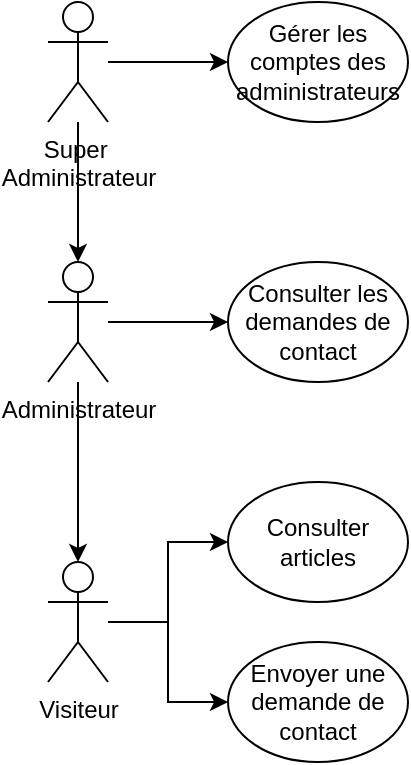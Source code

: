<mxfile version="28.1.2">
  <diagram name="Page-1" id="rrOZtnAAxFHzGU65b3Tm">
    <mxGraphModel dx="398" dy="478" grid="1" gridSize="10" guides="1" tooltips="1" connect="1" arrows="1" fold="1" page="1" pageScale="1" pageWidth="827" pageHeight="1169" math="0" shadow="0">
      <root>
        <mxCell id="0" />
        <mxCell id="1" parent="0" />
        <mxCell id="iOHGPWvH9yEI48IauRJa-2" value="Visiteur" style="shape=umlActor;verticalLabelPosition=bottom;verticalAlign=top;html=1;outlineConnect=0;" parent="1" vertex="1">
          <mxGeometry x="400" y="400" width="30" height="60" as="geometry" />
        </mxCell>
        <mxCell id="iOHGPWvH9yEI48IauRJa-3" value="Consulter articles" style="ellipse;whiteSpace=wrap;html=1;" parent="1" vertex="1">
          <mxGeometry x="490" y="360" width="90" height="60" as="geometry" />
        </mxCell>
        <mxCell id="iOHGPWvH9yEI48IauRJa-5" value="" style="curved=0;endArrow=classic;html=1;rounded=0;" parent="1" source="iOHGPWvH9yEI48IauRJa-2" target="iOHGPWvH9yEI48IauRJa-3" edge="1">
          <mxGeometry width="50" height="50" relative="1" as="geometry">
            <mxPoint x="500" y="400" as="sourcePoint" />
            <mxPoint x="550" y="350" as="targetPoint" />
            <Array as="points">
              <mxPoint x="460" y="430" />
              <mxPoint x="460" y="390" />
            </Array>
          </mxGeometry>
        </mxCell>
        <mxCell id="iOHGPWvH9yEI48IauRJa-6" value="Envoyer une demande de contact" style="ellipse;whiteSpace=wrap;html=1;" parent="1" vertex="1">
          <mxGeometry x="490" y="440" width="90" height="60" as="geometry" />
        </mxCell>
        <mxCell id="iOHGPWvH9yEI48IauRJa-7" value="" style="curved=0;endArrow=classic;html=1;rounded=0;" parent="1" source="iOHGPWvH9yEI48IauRJa-2" target="iOHGPWvH9yEI48IauRJa-6" edge="1">
          <mxGeometry width="50" height="50" relative="1" as="geometry">
            <mxPoint x="430" y="550" as="sourcePoint" />
            <mxPoint x="490" y="520" as="targetPoint" />
            <Array as="points">
              <mxPoint x="460" y="430" />
              <mxPoint x="460" y="470" />
            </Array>
          </mxGeometry>
        </mxCell>
        <mxCell id="5AgEbcg6kQUmjx5-JXXn-7" style="edgeStyle=orthogonalEdgeStyle;rounded=0;orthogonalLoop=1;jettySize=auto;html=1;" edge="1" parent="1" source="iOHGPWvH9yEI48IauRJa-11" target="iOHGPWvH9yEI48IauRJa-2">
          <mxGeometry relative="1" as="geometry" />
        </mxCell>
        <mxCell id="iOHGPWvH9yEI48IauRJa-11" value="Administrateur" style="shape=umlActor;verticalLabelPosition=bottom;verticalAlign=top;html=1;outlineConnect=0;" parent="1" vertex="1">
          <mxGeometry x="400" y="250" width="30" height="60" as="geometry" />
        </mxCell>
        <mxCell id="iOHGPWvH9yEI48IauRJa-16" value="Consulter les demandes de contact" style="ellipse;whiteSpace=wrap;html=1;" parent="1" vertex="1">
          <mxGeometry x="490" y="250" width="90" height="60" as="geometry" />
        </mxCell>
        <mxCell id="iOHGPWvH9yEI48IauRJa-17" value="" style="curved=0;endArrow=classic;html=1;rounded=0;" parent="1" source="iOHGPWvH9yEI48IauRJa-11" target="iOHGPWvH9yEI48IauRJa-16" edge="1">
          <mxGeometry width="50" height="50" relative="1" as="geometry">
            <mxPoint x="430" y="290" as="sourcePoint" />
            <mxPoint x="490" y="380" as="targetPoint" />
            <Array as="points" />
          </mxGeometry>
        </mxCell>
        <mxCell id="5AgEbcg6kQUmjx5-JXXn-5" style="edgeStyle=orthogonalEdgeStyle;rounded=0;orthogonalLoop=1;jettySize=auto;html=1;" edge="1" parent="1" source="5AgEbcg6kQUmjx5-JXXn-2" target="5AgEbcg6kQUmjx5-JXXn-4">
          <mxGeometry relative="1" as="geometry" />
        </mxCell>
        <mxCell id="5AgEbcg6kQUmjx5-JXXn-6" style="edgeStyle=orthogonalEdgeStyle;rounded=0;orthogonalLoop=1;jettySize=auto;html=1;" edge="1" parent="1" source="5AgEbcg6kQUmjx5-JXXn-2" target="iOHGPWvH9yEI48IauRJa-11">
          <mxGeometry relative="1" as="geometry" />
        </mxCell>
        <mxCell id="5AgEbcg6kQUmjx5-JXXn-2" value="Super&amp;nbsp;&lt;div&gt;Administrateur&lt;/div&gt;" style="shape=umlActor;verticalLabelPosition=bottom;verticalAlign=top;html=1;outlineConnect=0;" vertex="1" parent="1">
          <mxGeometry x="400" y="120" width="30" height="60" as="geometry" />
        </mxCell>
        <mxCell id="5AgEbcg6kQUmjx5-JXXn-4" value="Gérer les comptes des administrateurs" style="ellipse;whiteSpace=wrap;html=1;" vertex="1" parent="1">
          <mxGeometry x="490" y="120" width="90" height="60" as="geometry" />
        </mxCell>
      </root>
    </mxGraphModel>
  </diagram>
</mxfile>
